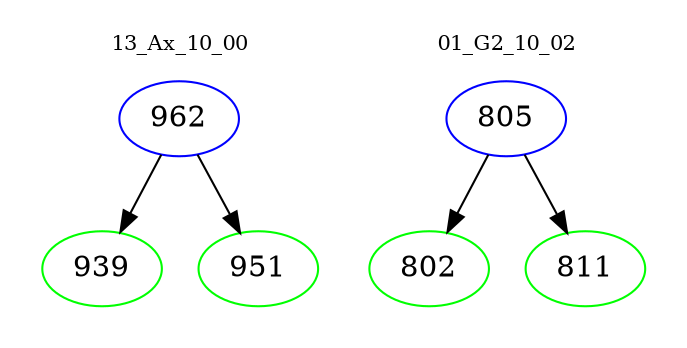 digraph{
subgraph cluster_0 {
color = white
label = "13_Ax_10_00";
fontsize=10;
T0_962 [label="962", color="blue"]
T0_962 -> T0_939 [color="black"]
T0_939 [label="939", color="green"]
T0_962 -> T0_951 [color="black"]
T0_951 [label="951", color="green"]
}
subgraph cluster_1 {
color = white
label = "01_G2_10_02";
fontsize=10;
T1_805 [label="805", color="blue"]
T1_805 -> T1_802 [color="black"]
T1_802 [label="802", color="green"]
T1_805 -> T1_811 [color="black"]
T1_811 [label="811", color="green"]
}
}
